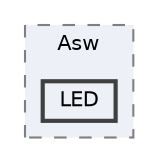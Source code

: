 digraph "Project/avProj/Debug/Asw/LED"
{
 // LATEX_PDF_SIZE
  bgcolor="transparent";
  edge [fontname=Helvetica,fontsize=10,labelfontname=Helvetica,labelfontsize=10];
  node [fontname=Helvetica,fontsize=10,shape=box,height=0.2,width=0.4];
  compound=true
  subgraph clusterdir_8705d9877bccf7b7fd847a5322470137 {
    graph [ bgcolor="#edf0f7", pencolor="grey50", label="Asw", fontname=Helvetica,fontsize=10 style="filled,dashed", URL="dir_8705d9877bccf7b7fd847a5322470137.html",tooltip=""]
  dir_01e70e1e69bdae912365c7e7f69bd910 [label="LED", fillcolor="#edf0f7", color="grey25", style="filled,bold", URL="dir_01e70e1e69bdae912365c7e7f69bd910.html",tooltip=""];
  }
}
